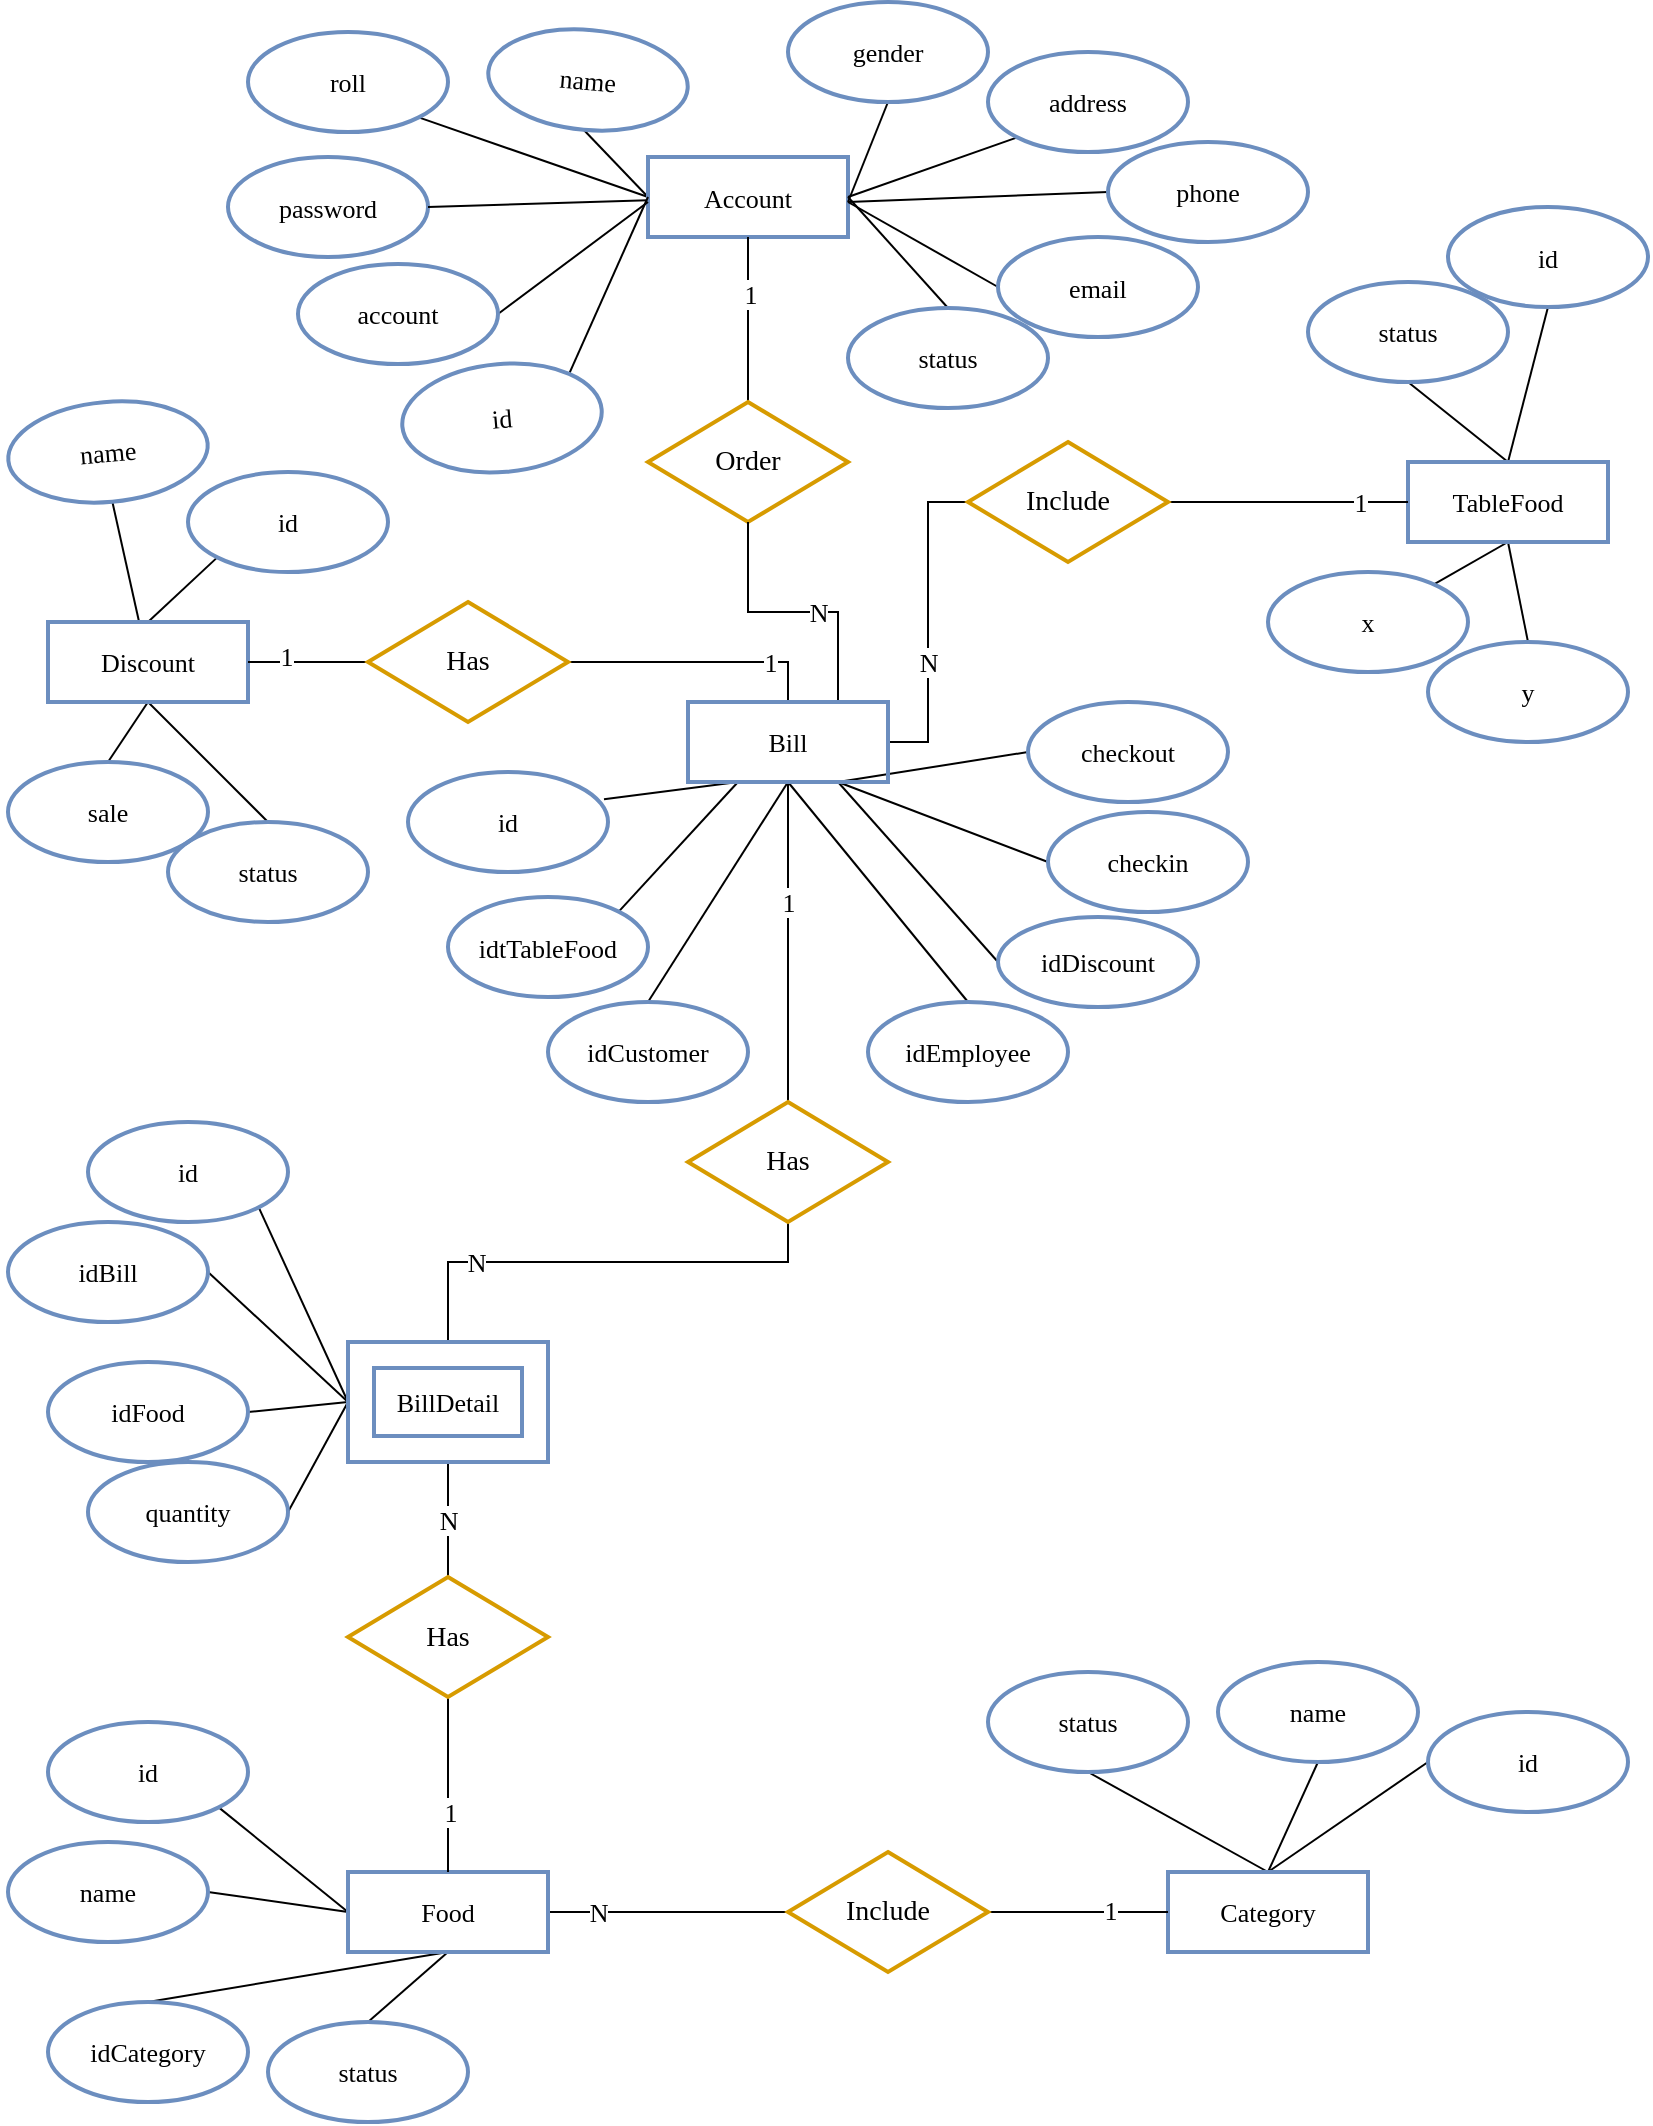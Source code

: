 <mxfile version="12.1.7" type="device" pages="1"><diagram id="SRZ3dqb9q7JAOupJi0MM" name="Page-1"><mxGraphModel dx="1443" dy="827" grid="1" gridSize="10" guides="1" tooltips="1" connect="1" arrows="1" fold="1" page="1" pageScale="1" pageWidth="850" pageHeight="1100" math="0" shadow="0"><root><mxCell id="0"/><mxCell id="1" parent="0"/><mxCell id="v0lJwdvQZhGntHeswYaw-1" value="password" style="ellipse;margin=10;strokeWidth=2;fontSize=13;whiteSpace=wrap;html=1;align=center;fillColor=none;strokeColor=#6c8ebf;fontFamily=Times New Roman;rotation=0;" vertex="1" parent="1"><mxGeometry x="130" y="87.5" width="100" height="50" as="geometry"/></mxCell><mxCell id="v0lJwdvQZhGntHeswYaw-62" style="rounded=0;orthogonalLoop=1;jettySize=auto;html=1;exitX=0;exitY=0.5;exitDx=0;exitDy=0;entryX=0.5;entryY=1;entryDx=0;entryDy=0;endArrow=none;endFill=0;fontFamily=Times New Roman;fontSize=13;" edge="1" parent="1" source="v0lJwdvQZhGntHeswYaw-2" target="v0lJwdvQZhGntHeswYaw-18"><mxGeometry relative="1" as="geometry"/></mxCell><mxCell id="v0lJwdvQZhGntHeswYaw-63" style="edgeStyle=none;rounded=0;orthogonalLoop=1;jettySize=auto;html=1;entryX=1;entryY=1;entryDx=0;entryDy=0;endArrow=none;endFill=0;fontFamily=Times New Roman;fontSize=13;exitX=0;exitY=0.5;exitDx=0;exitDy=0;" edge="1" parent="1" source="v0lJwdvQZhGntHeswYaw-2" target="v0lJwdvQZhGntHeswYaw-17"><mxGeometry relative="1" as="geometry"/></mxCell><mxCell id="v0lJwdvQZhGntHeswYaw-64" style="edgeStyle=none;rounded=0;orthogonalLoop=1;jettySize=auto;html=1;entryX=1;entryY=0.5;entryDx=0;entryDy=0;endArrow=none;endFill=0;fontFamily=Times New Roman;fontSize=13;" edge="1" parent="1" source="v0lJwdvQZhGntHeswYaw-2" target="v0lJwdvQZhGntHeswYaw-1"><mxGeometry relative="1" as="geometry"/></mxCell><mxCell id="v0lJwdvQZhGntHeswYaw-2" value="Account" style="strokeWidth=2;whiteSpace=wrap;html=1;align=center;fontSize=13;fillColor=none;strokeColor=#6c8ebf;fontFamily=Times New Roman;" vertex="1" parent="1"><mxGeometry x="340" y="87.5" width="100" height="40" as="geometry"/></mxCell><mxCell id="v0lJwdvQZhGntHeswYaw-29" style="edgeStyle=orthogonalEdgeStyle;rounded=0;orthogonalLoop=1;jettySize=auto;html=1;entryX=0.5;entryY=1;entryDx=0;entryDy=0;endArrow=none;endFill=0;fontFamily=Times New Roman;fontSize=13;" edge="1" parent="1" source="v0lJwdvQZhGntHeswYaw-3" target="v0lJwdvQZhGntHeswYaw-2"><mxGeometry relative="1" as="geometry"/></mxCell><mxCell id="v0lJwdvQZhGntHeswYaw-127" value="1" style="text;html=1;resizable=0;points=[];align=center;verticalAlign=middle;labelBackgroundColor=#ffffff;fontSize=13;fontFamily=Times New Roman;" vertex="1" connectable="0" parent="v0lJwdvQZhGntHeswYaw-29"><mxGeometry x="0.327" y="-1" relative="1" as="geometry"><mxPoint as="offset"/></mxGeometry></mxCell><mxCell id="v0lJwdvQZhGntHeswYaw-3" value="Order" style="shape=rhombus;strokeWidth=2;fontSize=13;perimeter=rhombusPerimeter;whiteSpace=wrap;html=1;align=center;fontSize=14;fillColor=none;strokeColor=#d79b00;fontFamily=Times New Roman;" vertex="1" parent="1"><mxGeometry x="340" y="210" width="100" height="60" as="geometry"/></mxCell><mxCell id="v0lJwdvQZhGntHeswYaw-96" style="edgeStyle=none;rounded=0;orthogonalLoop=1;jettySize=auto;html=1;exitX=0.5;exitY=0;exitDx=0;exitDy=0;entryX=0.5;entryY=1;entryDx=0;entryDy=0;endArrow=none;endFill=0;fontFamily=Times New Roman;fontSize=13;" edge="1" parent="1" source="v0lJwdvQZhGntHeswYaw-5" target="v0lJwdvQZhGntHeswYaw-44"><mxGeometry relative="1" as="geometry"/></mxCell><mxCell id="v0lJwdvQZhGntHeswYaw-97" style="edgeStyle=none;rounded=0;orthogonalLoop=1;jettySize=auto;html=1;exitX=0.5;exitY=0;exitDx=0;exitDy=0;entryX=0.5;entryY=1;entryDx=0;entryDy=0;endArrow=none;endFill=0;fontFamily=Times New Roman;fontSize=13;" edge="1" parent="1" source="v0lJwdvQZhGntHeswYaw-5" target="v0lJwdvQZhGntHeswYaw-45"><mxGeometry relative="1" as="geometry"/></mxCell><mxCell id="v0lJwdvQZhGntHeswYaw-98" style="edgeStyle=none;rounded=0;orthogonalLoop=1;jettySize=auto;html=1;exitX=0.5;exitY=1;exitDx=0;exitDy=0;endArrow=none;endFill=0;fontFamily=Times New Roman;fontSize=13;" edge="1" parent="1" source="v0lJwdvQZhGntHeswYaw-5" target="v0lJwdvQZhGntHeswYaw-43"><mxGeometry relative="1" as="geometry"/></mxCell><mxCell id="v0lJwdvQZhGntHeswYaw-99" style="edgeStyle=none;rounded=0;orthogonalLoop=1;jettySize=auto;html=1;exitX=0.5;exitY=1;exitDx=0;exitDy=0;entryX=0.5;entryY=0;entryDx=0;entryDy=0;endArrow=none;endFill=0;fontFamily=Times New Roman;fontSize=13;" edge="1" parent="1" source="v0lJwdvQZhGntHeswYaw-5" target="v0lJwdvQZhGntHeswYaw-42"><mxGeometry relative="1" as="geometry"/></mxCell><mxCell id="v0lJwdvQZhGntHeswYaw-5" value="TableFood" style="strokeWidth=2;whiteSpace=wrap;html=1;align=center;fontSize=13;fillColor=none;strokeColor=#6c8ebf;fontFamily=Times New Roman;" vertex="1" parent="1"><mxGeometry x="720" y="240" width="100" height="40" as="geometry"/></mxCell><mxCell id="v0lJwdvQZhGntHeswYaw-108" style="edgeStyle=none;rounded=0;orthogonalLoop=1;jettySize=auto;html=1;exitX=0.5;exitY=0;exitDx=0;exitDy=0;entryX=0.5;entryY=1;entryDx=0;entryDy=0;endArrow=none;endFill=0;fontFamily=Times New Roman;fontSize=13;" edge="1" parent="1" source="v0lJwdvQZhGntHeswYaw-6" target="v0lJwdvQZhGntHeswYaw-60"><mxGeometry relative="1" as="geometry"/></mxCell><mxCell id="v0lJwdvQZhGntHeswYaw-109" style="edgeStyle=none;rounded=0;orthogonalLoop=1;jettySize=auto;html=1;exitX=0.5;exitY=0;exitDx=0;exitDy=0;entryX=0.5;entryY=1;entryDx=0;entryDy=0;endArrow=none;endFill=0;fontFamily=Times New Roman;fontSize=13;" edge="1" parent="1" source="v0lJwdvQZhGntHeswYaw-6" target="v0lJwdvQZhGntHeswYaw-61"><mxGeometry relative="1" as="geometry"/></mxCell><mxCell id="v0lJwdvQZhGntHeswYaw-110" style="edgeStyle=none;rounded=0;orthogonalLoop=1;jettySize=auto;html=1;exitX=0.5;exitY=0;exitDx=0;exitDy=0;entryX=0;entryY=0.5;entryDx=0;entryDy=0;endArrow=none;endFill=0;fontFamily=Times New Roman;fontSize=13;" edge="1" parent="1" source="v0lJwdvQZhGntHeswYaw-6" target="v0lJwdvQZhGntHeswYaw-59"><mxGeometry relative="1" as="geometry"/></mxCell><mxCell id="v0lJwdvQZhGntHeswYaw-6" value="Category" style="strokeWidth=2;whiteSpace=wrap;html=1;align=center;fontSize=13;fillColor=none;strokeColor=#6c8ebf;fontFamily=Times New Roman;" vertex="1" parent="1"><mxGeometry x="600" y="945" width="100" height="40" as="geometry"/></mxCell><mxCell id="v0lJwdvQZhGntHeswYaw-85" style="rounded=0;orthogonalLoop=1;jettySize=auto;html=1;entryX=0.5;entryY=1;entryDx=0;entryDy=0;endArrow=none;endFill=0;fontFamily=Times New Roman;fontSize=13;" edge="1" parent="1" source="v0lJwdvQZhGntHeswYaw-7" target="v0lJwdvQZhGntHeswYaw-48"><mxGeometry relative="1" as="geometry"/></mxCell><mxCell id="v0lJwdvQZhGntHeswYaw-86" style="edgeStyle=none;rounded=0;orthogonalLoop=1;jettySize=auto;html=1;entryX=0;entryY=1;entryDx=0;entryDy=0;endArrow=none;endFill=0;fontFamily=Times New Roman;fontSize=13;exitX=0.5;exitY=0;exitDx=0;exitDy=0;" edge="1" parent="1" source="v0lJwdvQZhGntHeswYaw-7" target="v0lJwdvQZhGntHeswYaw-49"><mxGeometry relative="1" as="geometry"/></mxCell><mxCell id="v0lJwdvQZhGntHeswYaw-87" style="edgeStyle=none;rounded=0;orthogonalLoop=1;jettySize=auto;html=1;exitX=0.5;exitY=1;exitDx=0;exitDy=0;entryX=0.5;entryY=0;entryDx=0;entryDy=0;endArrow=none;endFill=0;fontFamily=Times New Roman;fontSize=13;" edge="1" parent="1" source="v0lJwdvQZhGntHeswYaw-7" target="v0lJwdvQZhGntHeswYaw-47"><mxGeometry relative="1" as="geometry"/></mxCell><mxCell id="v0lJwdvQZhGntHeswYaw-88" style="edgeStyle=none;rounded=0;orthogonalLoop=1;jettySize=auto;html=1;exitX=0.5;exitY=1;exitDx=0;exitDy=0;entryX=0.5;entryY=0;entryDx=0;entryDy=0;endArrow=none;endFill=0;fontFamily=Times New Roman;fontSize=13;" edge="1" parent="1" source="v0lJwdvQZhGntHeswYaw-7" target="v0lJwdvQZhGntHeswYaw-46"><mxGeometry relative="1" as="geometry"/></mxCell><mxCell id="v0lJwdvQZhGntHeswYaw-7" value="Discount" style="strokeWidth=2;whiteSpace=wrap;html=1;align=center;fontSize=13;fillColor=none;strokeColor=#6c8ebf;fontFamily=Times New Roman;" vertex="1" parent="1"><mxGeometry x="40" y="320" width="100" height="40" as="geometry"/></mxCell><mxCell id="v0lJwdvQZhGntHeswYaw-28" style="edgeStyle=orthogonalEdgeStyle;rounded=0;orthogonalLoop=1;jettySize=auto;html=1;fontFamily=Times New Roman;fontSize=13;endArrow=none;endFill=0;exitX=0.75;exitY=0;exitDx=0;exitDy=0;" edge="1" parent="1" source="v0lJwdvQZhGntHeswYaw-8" target="v0lJwdvQZhGntHeswYaw-3"><mxGeometry relative="1" as="geometry"/></mxCell><mxCell id="v0lJwdvQZhGntHeswYaw-114" value="N" style="text;html=1;resizable=0;points=[];align=center;verticalAlign=middle;labelBackgroundColor=#ffffff;fontSize=13;fontFamily=Times New Roman;" vertex="1" connectable="0" parent="v0lJwdvQZhGntHeswYaw-28"><mxGeometry x="-0.333" y="9" relative="1" as="geometry"><mxPoint x="-10.5" y="-9" as="offset"/></mxGeometry></mxCell><mxCell id="v0lJwdvQZhGntHeswYaw-30" style="edgeStyle=orthogonalEdgeStyle;rounded=0;orthogonalLoop=1;jettySize=auto;html=1;entryX=0;entryY=0.5;entryDx=0;entryDy=0;endArrow=none;endFill=0;fontFamily=Times New Roman;fontSize=13;exitX=1;exitY=0.5;exitDx=0;exitDy=0;" edge="1" parent="1" source="v0lJwdvQZhGntHeswYaw-8" target="v0lJwdvQZhGntHeswYaw-11"><mxGeometry relative="1" as="geometry"/></mxCell><mxCell id="v0lJwdvQZhGntHeswYaw-116" value="N" style="text;html=1;resizable=0;points=[];align=center;verticalAlign=middle;labelBackgroundColor=#ffffff;fontSize=13;fontFamily=Times New Roman;" vertex="1" connectable="0" parent="v0lJwdvQZhGntHeswYaw-30"><mxGeometry x="-0.482" y="-1" relative="1" as="geometry"><mxPoint x="-1" y="-19" as="offset"/></mxGeometry></mxCell><mxCell id="v0lJwdvQZhGntHeswYaw-32" style="edgeStyle=orthogonalEdgeStyle;rounded=0;orthogonalLoop=1;jettySize=auto;html=1;entryX=1;entryY=0.5;entryDx=0;entryDy=0;endArrow=none;endFill=0;fontFamily=Times New Roman;fontSize=13;exitX=0.5;exitY=0;exitDx=0;exitDy=0;" edge="1" parent="1" source="v0lJwdvQZhGntHeswYaw-8" target="v0lJwdvQZhGntHeswYaw-12"><mxGeometry relative="1" as="geometry"/></mxCell><mxCell id="v0lJwdvQZhGntHeswYaw-111" value="1" style="text;html=1;resizable=0;points=[];align=center;verticalAlign=middle;labelBackgroundColor=#ffffff;fontSize=13;fontFamily=Times New Roman;" vertex="1" connectable="0" parent="v0lJwdvQZhGntHeswYaw-32"><mxGeometry x="-0.021" relative="1" as="geometry"><mxPoint x="34" as="offset"/></mxGeometry></mxCell><mxCell id="v0lJwdvQZhGntHeswYaw-82" style="edgeStyle=orthogonalEdgeStyle;rounded=0;orthogonalLoop=1;jettySize=auto;html=1;entryX=0.5;entryY=0;entryDx=0;entryDy=0;endArrow=none;endFill=0;fontFamily=Times New Roman;fontSize=13;exitX=0.5;exitY=1;exitDx=0;exitDy=0;" edge="1" parent="1" source="v0lJwdvQZhGntHeswYaw-8" target="v0lJwdvQZhGntHeswYaw-14"><mxGeometry relative="1" as="geometry"/></mxCell><mxCell id="v0lJwdvQZhGntHeswYaw-112" value="&lt;span style=&quot;font-family: &amp;#34;helvetica&amp;#34; , &amp;#34;arial&amp;#34; , sans-serif ; font-size: 0px ; background-color: rgb(248 , 249 , 250)&quot;&gt;1&lt;/span&gt;" style="text;html=1;resizable=0;points=[];align=center;verticalAlign=middle;labelBackgroundColor=#ffffff;fontSize=13;fontFamily=Times New Roman;" vertex="1" connectable="0" parent="v0lJwdvQZhGntHeswYaw-82"><mxGeometry x="-0.693" y="1" relative="1" as="geometry"><mxPoint as="offset"/></mxGeometry></mxCell><mxCell id="v0lJwdvQZhGntHeswYaw-129" value="1" style="text;html=1;resizable=0;points=[];align=center;verticalAlign=middle;labelBackgroundColor=#ffffff;fontSize=13;fontFamily=Times New Roman;" vertex="1" connectable="0" parent="v0lJwdvQZhGntHeswYaw-82"><mxGeometry x="-0.25" relative="1" as="geometry"><mxPoint as="offset"/></mxGeometry></mxCell><mxCell id="v0lJwdvQZhGntHeswYaw-89" style="edgeStyle=none;rounded=0;orthogonalLoop=1;jettySize=auto;html=1;exitX=0.25;exitY=1;exitDx=0;exitDy=0;entryX=0.02;entryY=0.728;entryDx=0;entryDy=0;endArrow=none;endFill=0;fontFamily=Times New Roman;fontSize=13;entryPerimeter=0;" edge="1" parent="1" source="v0lJwdvQZhGntHeswYaw-8" target="v0lJwdvQZhGntHeswYaw-76"><mxGeometry relative="1" as="geometry"/></mxCell><mxCell id="v0lJwdvQZhGntHeswYaw-90" style="edgeStyle=none;rounded=0;orthogonalLoop=1;jettySize=auto;html=1;exitX=0.25;exitY=1;exitDx=0;exitDy=0;entryX=1;entryY=0;entryDx=0;entryDy=0;endArrow=none;endFill=0;fontFamily=Times New Roman;fontSize=13;" edge="1" parent="1" source="v0lJwdvQZhGntHeswYaw-8" target="v0lJwdvQZhGntHeswYaw-75"><mxGeometry relative="1" as="geometry"/></mxCell><mxCell id="v0lJwdvQZhGntHeswYaw-91" style="edgeStyle=none;rounded=0;orthogonalLoop=1;jettySize=auto;html=1;exitX=0.5;exitY=1;exitDx=0;exitDy=0;entryX=0.5;entryY=0;entryDx=0;entryDy=0;endArrow=none;endFill=0;fontFamily=Times New Roman;fontSize=13;" edge="1" parent="1" source="v0lJwdvQZhGntHeswYaw-8" target="v0lJwdvQZhGntHeswYaw-73"><mxGeometry relative="1" as="geometry"/></mxCell><mxCell id="v0lJwdvQZhGntHeswYaw-92" style="edgeStyle=none;rounded=0;orthogonalLoop=1;jettySize=auto;html=1;exitX=0.75;exitY=1;exitDx=0;exitDy=0;entryX=0;entryY=0.5;entryDx=0;entryDy=0;endArrow=none;endFill=0;fontFamily=Times New Roman;fontSize=13;" edge="1" parent="1" source="v0lJwdvQZhGntHeswYaw-8" target="v0lJwdvQZhGntHeswYaw-79"><mxGeometry relative="1" as="geometry"/></mxCell><mxCell id="v0lJwdvQZhGntHeswYaw-93" style="edgeStyle=none;rounded=0;orthogonalLoop=1;jettySize=auto;html=1;exitX=0.75;exitY=1;exitDx=0;exitDy=0;entryX=0;entryY=0.5;entryDx=0;entryDy=0;endArrow=none;endFill=0;fontFamily=Times New Roman;fontSize=13;" edge="1" parent="1" source="v0lJwdvQZhGntHeswYaw-8" target="v0lJwdvQZhGntHeswYaw-78"><mxGeometry relative="1" as="geometry"/></mxCell><mxCell id="v0lJwdvQZhGntHeswYaw-94" style="edgeStyle=none;rounded=0;orthogonalLoop=1;jettySize=auto;html=1;exitX=0.75;exitY=1;exitDx=0;exitDy=0;entryX=0;entryY=0.5;entryDx=0;entryDy=0;endArrow=none;endFill=0;fontFamily=Times New Roman;fontSize=13;" edge="1" parent="1" source="v0lJwdvQZhGntHeswYaw-8" target="v0lJwdvQZhGntHeswYaw-77"><mxGeometry relative="1" as="geometry"/></mxCell><mxCell id="v0lJwdvQZhGntHeswYaw-95" style="edgeStyle=none;rounded=0;orthogonalLoop=1;jettySize=auto;html=1;exitX=0.5;exitY=1;exitDx=0;exitDy=0;endArrow=none;endFill=0;fontFamily=Times New Roman;fontSize=13;entryX=0.5;entryY=0;entryDx=0;entryDy=0;" edge="1" parent="1" source="v0lJwdvQZhGntHeswYaw-8" target="v0lJwdvQZhGntHeswYaw-74"><mxGeometry relative="1" as="geometry"><mxPoint x="465" y="500" as="targetPoint"/></mxGeometry></mxCell><mxCell id="v0lJwdvQZhGntHeswYaw-8" value="Bill" style="strokeWidth=2;whiteSpace=wrap;html=1;align=center;fontSize=13;fillColor=none;strokeColor=#6c8ebf;fontFamily=Times New Roman;" vertex="1" parent="1"><mxGeometry x="360" y="360" width="100" height="40" as="geometry"/></mxCell><mxCell id="v0lJwdvQZhGntHeswYaw-40" style="edgeStyle=orthogonalEdgeStyle;rounded=0;orthogonalLoop=1;jettySize=auto;html=1;entryX=0;entryY=0.5;entryDx=0;entryDy=0;endArrow=none;endFill=0;fontFamily=Times New Roman;fontSize=13;" edge="1" parent="1" source="v0lJwdvQZhGntHeswYaw-9" target="v0lJwdvQZhGntHeswYaw-16"><mxGeometry relative="1" as="geometry"/></mxCell><mxCell id="v0lJwdvQZhGntHeswYaw-125" value="N" style="text;html=1;resizable=0;points=[];align=center;verticalAlign=middle;labelBackgroundColor=#ffffff;fontSize=13;fontFamily=Times New Roman;" vertex="1" connectable="0" parent="v0lJwdvQZhGntHeswYaw-40"><mxGeometry x="0.004" y="-33" relative="1" as="geometry"><mxPoint x="-35" y="-33" as="offset"/></mxGeometry></mxCell><mxCell id="v0lJwdvQZhGntHeswYaw-104" style="edgeStyle=none;rounded=0;orthogonalLoop=1;jettySize=auto;html=1;exitX=0;exitY=0.5;exitDx=0;exitDy=0;entryX=1;entryY=1;entryDx=0;entryDy=0;endArrow=none;endFill=0;fontFamily=Times New Roman;fontSize=13;" edge="1" parent="1" source="v0lJwdvQZhGntHeswYaw-9" target="v0lJwdvQZhGntHeswYaw-55"><mxGeometry relative="1" as="geometry"/></mxCell><mxCell id="v0lJwdvQZhGntHeswYaw-105" style="edgeStyle=none;rounded=0;orthogonalLoop=1;jettySize=auto;html=1;exitX=0;exitY=0.5;exitDx=0;exitDy=0;entryX=1;entryY=0.5;entryDx=0;entryDy=0;endArrow=none;endFill=0;fontFamily=Times New Roman;fontSize=13;" edge="1" parent="1" source="v0lJwdvQZhGntHeswYaw-9" target="v0lJwdvQZhGntHeswYaw-58"><mxGeometry relative="1" as="geometry"/></mxCell><mxCell id="v0lJwdvQZhGntHeswYaw-106" style="edgeStyle=none;rounded=0;orthogonalLoop=1;jettySize=auto;html=1;exitX=0.5;exitY=1;exitDx=0;exitDy=0;entryX=0.5;entryY=0;entryDx=0;entryDy=0;endArrow=none;endFill=0;fontFamily=Times New Roman;fontSize=13;" edge="1" parent="1" source="v0lJwdvQZhGntHeswYaw-9" target="v0lJwdvQZhGntHeswYaw-57"><mxGeometry relative="1" as="geometry"/></mxCell><mxCell id="v0lJwdvQZhGntHeswYaw-107" style="edgeStyle=none;rounded=0;orthogonalLoop=1;jettySize=auto;html=1;exitX=0.5;exitY=1;exitDx=0;exitDy=0;entryX=0.5;entryY=0;entryDx=0;entryDy=0;endArrow=none;endFill=0;fontFamily=Times New Roman;fontSize=13;" edge="1" parent="1" source="v0lJwdvQZhGntHeswYaw-9" target="v0lJwdvQZhGntHeswYaw-56"><mxGeometry relative="1" as="geometry"/></mxCell><mxCell id="v0lJwdvQZhGntHeswYaw-9" value="Food" style="strokeWidth=2;whiteSpace=wrap;html=1;align=center;fontSize=13;fillColor=none;strokeColor=#6c8ebf;fontFamily=Times New Roman;" vertex="1" parent="1"><mxGeometry x="190" y="945" width="100" height="40" as="geometry"/></mxCell><mxCell id="v0lJwdvQZhGntHeswYaw-38" style="edgeStyle=orthogonalEdgeStyle;rounded=0;orthogonalLoop=1;jettySize=auto;html=1;endArrow=none;endFill=0;fontFamily=Times New Roman;fontSize=13;entryX=0.5;entryY=0;entryDx=0;entryDy=0;" edge="1" parent="1" source="v0lJwdvQZhGntHeswYaw-10" target="v0lJwdvQZhGntHeswYaw-15"><mxGeometry relative="1" as="geometry"><mxPoint x="240" y="740" as="targetPoint"/><Array as="points"><mxPoint x="240" y="730"/><mxPoint x="240" y="730"/></Array></mxGeometry></mxCell><mxCell id="v0lJwdvQZhGntHeswYaw-123" value="N" style="text;html=1;resizable=0;points=[];align=center;verticalAlign=middle;labelBackgroundColor=#ffffff;fontSize=13;fontFamily=Times New Roman;" vertex="1" connectable="0" parent="v0lJwdvQZhGntHeswYaw-38"><mxGeometry x="0.188" y="1" relative="1" as="geometry"><mxPoint x="-1" y="-5.5" as="offset"/></mxGeometry></mxCell><mxCell id="v0lJwdvQZhGntHeswYaw-100" style="edgeStyle=none;rounded=0;orthogonalLoop=1;jettySize=auto;html=1;exitX=0;exitY=0.5;exitDx=0;exitDy=0;entryX=1;entryY=1;entryDx=0;entryDy=0;endArrow=none;endFill=0;fontFamily=Times New Roman;fontSize=13;" edge="1" parent="1" source="v0lJwdvQZhGntHeswYaw-10" target="v0lJwdvQZhGntHeswYaw-51"><mxGeometry relative="1" as="geometry"/></mxCell><mxCell id="v0lJwdvQZhGntHeswYaw-101" style="edgeStyle=none;rounded=0;orthogonalLoop=1;jettySize=auto;html=1;exitX=0;exitY=0.5;exitDx=0;exitDy=0;entryX=1;entryY=0.5;entryDx=0;entryDy=0;endArrow=none;endFill=0;fontFamily=Times New Roman;fontSize=13;" edge="1" parent="1" source="v0lJwdvQZhGntHeswYaw-10" target="v0lJwdvQZhGntHeswYaw-53"><mxGeometry relative="1" as="geometry"/></mxCell><mxCell id="v0lJwdvQZhGntHeswYaw-102" style="edgeStyle=none;rounded=0;orthogonalLoop=1;jettySize=auto;html=1;exitX=0;exitY=0.5;exitDx=0;exitDy=0;entryX=1;entryY=0.5;entryDx=0;entryDy=0;endArrow=none;endFill=0;fontFamily=Times New Roman;fontSize=13;" edge="1" parent="1" source="v0lJwdvQZhGntHeswYaw-10" target="v0lJwdvQZhGntHeswYaw-54"><mxGeometry relative="1" as="geometry"/></mxCell><mxCell id="v0lJwdvQZhGntHeswYaw-103" style="edgeStyle=none;rounded=0;orthogonalLoop=1;jettySize=auto;html=1;exitX=0;exitY=0.5;exitDx=0;exitDy=0;entryX=1;entryY=0.5;entryDx=0;entryDy=0;endArrow=none;endFill=0;fontFamily=Times New Roman;fontSize=13;" edge="1" parent="1" source="v0lJwdvQZhGntHeswYaw-10" target="v0lJwdvQZhGntHeswYaw-52"><mxGeometry relative="1" as="geometry"/></mxCell><mxCell id="v0lJwdvQZhGntHeswYaw-120" style="edgeStyle=none;rounded=0;orthogonalLoop=1;jettySize=auto;html=1;entryX=0.5;entryY=1;entryDx=0;entryDy=0;endArrow=none;endFill=0;fontFamily=Times New Roman;fontSize=13;" edge="1" parent="1" source="v0lJwdvQZhGntHeswYaw-10" target="v0lJwdvQZhGntHeswYaw-14"><mxGeometry relative="1" as="geometry"><Array as="points"><mxPoint x="240" y="640"/><mxPoint x="410" y="640"/></Array></mxGeometry></mxCell><mxCell id="v0lJwdvQZhGntHeswYaw-122" value="N" style="text;html=1;resizable=0;points=[];align=center;verticalAlign=middle;labelBackgroundColor=#ffffff;fontSize=13;fontFamily=Times New Roman;" vertex="1" connectable="0" parent="v0lJwdvQZhGntHeswYaw-120"><mxGeometry x="0.21" y="-2" relative="1" as="geometry"><mxPoint x="-85" y="-2" as="offset"/></mxGeometry></mxCell><mxCell id="v0lJwdvQZhGntHeswYaw-10" value="&lt;font face=&quot;Times New Roman&quot; style=&quot;font-size: 13px&quot;&gt;BillDetail&lt;/font&gt;" style="shape=ext;strokeWidth=2;margin=10;double=1;whiteSpace=wrap;html=1;align=center;fontSize=14;fillColor=none;strokeColor=#6C8EBF;" vertex="1" parent="1"><mxGeometry x="190" y="680" width="100" height="60" as="geometry"/></mxCell><mxCell id="v0lJwdvQZhGntHeswYaw-31" style="edgeStyle=orthogonalEdgeStyle;rounded=0;orthogonalLoop=1;jettySize=auto;html=1;entryX=0;entryY=0.5;entryDx=0;entryDy=0;endArrow=none;endFill=0;fontFamily=Times New Roman;fontSize=13;" edge="1" parent="1" source="v0lJwdvQZhGntHeswYaw-11" target="v0lJwdvQZhGntHeswYaw-5"><mxGeometry relative="1" as="geometry"/></mxCell><mxCell id="v0lJwdvQZhGntHeswYaw-128" value="1" style="text;html=1;resizable=0;points=[];align=center;verticalAlign=middle;labelBackgroundColor=#ffffff;fontSize=13;fontFamily=Times New Roman;" vertex="1" connectable="0" parent="v0lJwdvQZhGntHeswYaw-31"><mxGeometry x="0.588" relative="1" as="geometry"><mxPoint as="offset"/></mxGeometry></mxCell><mxCell id="v0lJwdvQZhGntHeswYaw-11" value="Include" style="shape=rhombus;strokeWidth=2;fontSize=13;perimeter=rhombusPerimeter;whiteSpace=wrap;html=1;align=center;fontSize=14;fillColor=none;strokeColor=#d79b00;fontFamily=Times New Roman;" vertex="1" parent="1"><mxGeometry x="500" y="230" width="100" height="60" as="geometry"/></mxCell><mxCell id="v0lJwdvQZhGntHeswYaw-33" style="edgeStyle=orthogonalEdgeStyle;rounded=0;orthogonalLoop=1;jettySize=auto;html=1;entryX=1;entryY=0.5;entryDx=0;entryDy=0;endArrow=none;endFill=0;fontFamily=Times New Roman;fontSize=13;" edge="1" parent="1" source="v0lJwdvQZhGntHeswYaw-12" target="v0lJwdvQZhGntHeswYaw-7"><mxGeometry relative="1" as="geometry"/></mxCell><mxCell id="v0lJwdvQZhGntHeswYaw-14" value="Has" style="shape=rhombus;strokeWidth=2;fontSize=13;perimeter=rhombusPerimeter;whiteSpace=wrap;html=1;align=center;fontSize=14;fillColor=none;strokeColor=#d79b00;fontFamily=Times New Roman;" vertex="1" parent="1"><mxGeometry x="360" y="560" width="100" height="60" as="geometry"/></mxCell><mxCell id="v0lJwdvQZhGntHeswYaw-39" style="edgeStyle=orthogonalEdgeStyle;rounded=0;orthogonalLoop=1;jettySize=auto;html=1;entryX=0.5;entryY=0;entryDx=0;entryDy=0;endArrow=none;endFill=0;fontFamily=Times New Roman;fontSize=13;" edge="1" parent="1" source="v0lJwdvQZhGntHeswYaw-15" target="v0lJwdvQZhGntHeswYaw-9"><mxGeometry relative="1" as="geometry"/></mxCell><mxCell id="v0lJwdvQZhGntHeswYaw-124" value="1" style="text;html=1;resizable=0;points=[];align=center;verticalAlign=middle;labelBackgroundColor=#ffffff;fontSize=13;fontFamily=Times New Roman;" vertex="1" connectable="0" parent="v0lJwdvQZhGntHeswYaw-39"><mxGeometry x="0.298" y="1" relative="1" as="geometry"><mxPoint as="offset"/></mxGeometry></mxCell><mxCell id="v0lJwdvQZhGntHeswYaw-15" value="Has" style="shape=rhombus;strokeWidth=2;fontSize=13;perimeter=rhombusPerimeter;whiteSpace=wrap;html=1;align=center;fontSize=14;fillColor=none;strokeColor=#d79b00;fontFamily=Times New Roman;" vertex="1" parent="1"><mxGeometry x="190" y="797.5" width="100" height="60" as="geometry"/></mxCell><mxCell id="v0lJwdvQZhGntHeswYaw-41" style="edgeStyle=orthogonalEdgeStyle;rounded=0;orthogonalLoop=1;jettySize=auto;html=1;endArrow=none;endFill=0;fontFamily=Times New Roman;fontSize=13;" edge="1" parent="1" source="v0lJwdvQZhGntHeswYaw-16" target="v0lJwdvQZhGntHeswYaw-6"><mxGeometry relative="1" as="geometry"/></mxCell><mxCell id="v0lJwdvQZhGntHeswYaw-126" value="1" style="text;html=1;resizable=0;points=[];align=center;verticalAlign=middle;labelBackgroundColor=#ffffff;fontSize=13;fontFamily=Times New Roman;" vertex="1" connectable="0" parent="v0lJwdvQZhGntHeswYaw-41"><mxGeometry x="0.349" y="1" relative="1" as="geometry"><mxPoint as="offset"/></mxGeometry></mxCell><mxCell id="v0lJwdvQZhGntHeswYaw-16" value="Include" style="shape=rhombus;strokeWidth=2;fontSize=13;perimeter=rhombusPerimeter;whiteSpace=wrap;html=1;align=center;fontSize=14;fillColor=none;strokeColor=#d79b00;fontFamily=Times New Roman;" vertex="1" parent="1"><mxGeometry x="410" y="935" width="100" height="60" as="geometry"/></mxCell><mxCell id="v0lJwdvQZhGntHeswYaw-17" value="roll" style="ellipse;margin=10;strokeWidth=2;fontSize=13;whiteSpace=wrap;html=1;align=center;fillColor=none;strokeColor=#6c8ebf;fontFamily=Times New Roman;rotation=0;" vertex="1" parent="1"><mxGeometry x="140" y="25" width="100" height="50" as="geometry"/></mxCell><mxCell id="v0lJwdvQZhGntHeswYaw-18" value="name" style="ellipse;margin=10;strokeWidth=2;fontSize=13;whiteSpace=wrap;html=1;align=center;fillColor=none;strokeColor=#6c8ebf;fontFamily=Times New Roman;rotation=5;" vertex="1" parent="1"><mxGeometry x="260" y="24" width="100" height="50" as="geometry"/></mxCell><mxCell id="v0lJwdvQZhGntHeswYaw-71" style="edgeStyle=none;rounded=0;orthogonalLoop=1;jettySize=auto;html=1;exitX=0.5;exitY=1;exitDx=0;exitDy=0;endArrow=none;endFill=0;fontFamily=Times New Roman;fontSize=13;" edge="1" parent="1" source="v0lJwdvQZhGntHeswYaw-19"><mxGeometry relative="1" as="geometry"><mxPoint x="440" y="110" as="targetPoint"/></mxGeometry></mxCell><mxCell id="v0lJwdvQZhGntHeswYaw-19" value="gender" style="ellipse;margin=10;strokeWidth=2;fontSize=13;whiteSpace=wrap;html=1;align=center;fillColor=none;strokeColor=#6c8ebf;fontFamily=Times New Roman;rotation=0;" vertex="1" parent="1"><mxGeometry x="410" y="10" width="100" height="50" as="geometry"/></mxCell><mxCell id="v0lJwdvQZhGntHeswYaw-68" style="edgeStyle=none;rounded=0;orthogonalLoop=1;jettySize=auto;html=1;exitX=0;exitY=0.5;exitDx=0;exitDy=0;endArrow=none;endFill=0;fontFamily=Times New Roman;fontSize=13;" edge="1" parent="1" source="v0lJwdvQZhGntHeswYaw-20"><mxGeometry relative="1" as="geometry"><mxPoint x="440" y="110" as="targetPoint"/></mxGeometry></mxCell><mxCell id="v0lJwdvQZhGntHeswYaw-20" value="email" style="ellipse;margin=10;strokeWidth=2;fontSize=13;whiteSpace=wrap;html=1;align=center;fillColor=none;strokeColor=#6c8ebf;fontFamily=Times New Roman;rotation=0;" vertex="1" parent="1"><mxGeometry x="515" y="127.5" width="100" height="50" as="geometry"/></mxCell><mxCell id="v0lJwdvQZhGntHeswYaw-70" style="edgeStyle=none;rounded=0;orthogonalLoop=1;jettySize=auto;html=1;exitX=0;exitY=1;exitDx=0;exitDy=0;entryX=1;entryY=0.5;entryDx=0;entryDy=0;endArrow=none;endFill=0;fontFamily=Times New Roman;fontSize=13;" edge="1" parent="1" source="v0lJwdvQZhGntHeswYaw-21" target="v0lJwdvQZhGntHeswYaw-2"><mxGeometry relative="1" as="geometry"/></mxCell><mxCell id="v0lJwdvQZhGntHeswYaw-21" value="address" style="ellipse;margin=10;strokeWidth=2;fontSize=13;whiteSpace=wrap;html=1;align=center;fillColor=none;strokeColor=#6c8ebf;fontFamily=Times New Roman;rotation=0;" vertex="1" parent="1"><mxGeometry x="510" y="35" width="100" height="50" as="geometry"/></mxCell><mxCell id="v0lJwdvQZhGntHeswYaw-69" style="edgeStyle=none;rounded=0;orthogonalLoop=1;jettySize=auto;html=1;exitX=0;exitY=0.5;exitDx=0;exitDy=0;endArrow=none;endFill=0;fontFamily=Times New Roman;fontSize=13;" edge="1" parent="1" source="v0lJwdvQZhGntHeswYaw-22"><mxGeometry relative="1" as="geometry"><mxPoint x="440" y="110" as="targetPoint"/></mxGeometry></mxCell><mxCell id="v0lJwdvQZhGntHeswYaw-22" value="phone" style="ellipse;margin=10;strokeWidth=2;fontSize=13;whiteSpace=wrap;html=1;align=center;fillColor=none;strokeColor=#6c8ebf;fontFamily=Times New Roman;rotation=0;" vertex="1" parent="1"><mxGeometry x="570" y="80" width="100" height="50" as="geometry"/></mxCell><mxCell id="v0lJwdvQZhGntHeswYaw-65" style="edgeStyle=none;rounded=0;orthogonalLoop=1;jettySize=auto;html=1;exitX=1;exitY=0.5;exitDx=0;exitDy=0;endArrow=none;endFill=0;fontFamily=Times New Roman;fontSize=13;" edge="1" parent="1" source="v0lJwdvQZhGntHeswYaw-23"><mxGeometry relative="1" as="geometry"><mxPoint x="340" y="110" as="targetPoint"/></mxGeometry></mxCell><mxCell id="v0lJwdvQZhGntHeswYaw-23" value="account" style="ellipse;margin=10;strokeWidth=2;fontSize=13;whiteSpace=wrap;html=1;align=center;fillColor=none;strokeColor=#6c8ebf;fontFamily=Times New Roman;rotation=0;" vertex="1" parent="1"><mxGeometry x="165" y="141" width="100" height="50" as="geometry"/></mxCell><mxCell id="v0lJwdvQZhGntHeswYaw-66" style="edgeStyle=none;rounded=0;orthogonalLoop=1;jettySize=auto;html=1;exitX=1;exitY=0;exitDx=0;exitDy=0;entryX=0;entryY=0.5;entryDx=0;entryDy=0;endArrow=none;endFill=0;fontFamily=Times New Roman;fontSize=13;" edge="1" parent="1" source="v0lJwdvQZhGntHeswYaw-24" target="v0lJwdvQZhGntHeswYaw-2"><mxGeometry relative="1" as="geometry"/></mxCell><mxCell id="v0lJwdvQZhGntHeswYaw-24" value="id" style="ellipse;margin=10;strokeWidth=2;fontSize=13;whiteSpace=wrap;html=1;align=center;fillColor=none;strokeColor=#6c8ebf;fontFamily=Times New Roman;rotation=-5;" vertex="1" parent="1"><mxGeometry x="217" y="191" width="100" height="54" as="geometry"/></mxCell><mxCell id="v0lJwdvQZhGntHeswYaw-67" style="edgeStyle=none;rounded=0;orthogonalLoop=1;jettySize=auto;html=1;exitX=0.5;exitY=0;exitDx=0;exitDy=0;entryX=1;entryY=0.5;entryDx=0;entryDy=0;endArrow=none;endFill=0;fontFamily=Times New Roman;fontSize=13;" edge="1" parent="1" source="v0lJwdvQZhGntHeswYaw-25" target="v0lJwdvQZhGntHeswYaw-2"><mxGeometry relative="1" as="geometry"/></mxCell><mxCell id="v0lJwdvQZhGntHeswYaw-25" value="status" style="ellipse;margin=10;strokeWidth=2;fontSize=13;whiteSpace=wrap;html=1;align=center;fillColor=none;strokeColor=#6c8ebf;fontFamily=Times New Roman;rotation=0;" vertex="1" parent="1"><mxGeometry x="440" y="163" width="100" height="50" as="geometry"/></mxCell><mxCell id="v0lJwdvQZhGntHeswYaw-12" value="Has" style="shape=rhombus;strokeWidth=2;fontSize=13;perimeter=rhombusPerimeter;whiteSpace=wrap;html=1;align=center;fontSize=14;fillColor=none;strokeColor=#d79b00;fontFamily=Times New Roman;" vertex="1" parent="1"><mxGeometry x="200" y="310" width="100" height="60" as="geometry"/></mxCell><mxCell id="v0lJwdvQZhGntHeswYaw-42" value="y" style="ellipse;margin=10;strokeWidth=2;fontSize=13;whiteSpace=wrap;html=1;align=center;fillColor=none;strokeColor=#6c8ebf;fontFamily=Times New Roman;" vertex="1" parent="1"><mxGeometry x="730" y="330" width="100" height="50" as="geometry"/></mxCell><mxCell id="v0lJwdvQZhGntHeswYaw-43" value="x" style="ellipse;margin=10;strokeWidth=2;fontSize=13;whiteSpace=wrap;html=1;align=center;fillColor=none;strokeColor=#6c8ebf;fontFamily=Times New Roman;" vertex="1" parent="1"><mxGeometry x="650" y="295" width="100" height="50" as="geometry"/></mxCell><mxCell id="v0lJwdvQZhGntHeswYaw-44" value="status" style="ellipse;margin=10;strokeWidth=2;fontSize=13;whiteSpace=wrap;html=1;align=center;fillColor=none;strokeColor=#6c8ebf;fontFamily=Times New Roman;" vertex="1" parent="1"><mxGeometry x="670" y="150" width="100" height="50" as="geometry"/></mxCell><mxCell id="v0lJwdvQZhGntHeswYaw-45" value="id" style="ellipse;margin=10;strokeWidth=2;fontSize=13;whiteSpace=wrap;html=1;align=center;fillColor=none;strokeColor=#6c8ebf;fontFamily=Times New Roman;" vertex="1" parent="1"><mxGeometry x="740" y="112.5" width="100" height="50" as="geometry"/></mxCell><mxCell id="v0lJwdvQZhGntHeswYaw-46" value="status" style="ellipse;margin=10;strokeWidth=2;fontSize=13;whiteSpace=wrap;html=1;align=center;fillColor=none;strokeColor=#6c8ebf;fontFamily=Times New Roman;" vertex="1" parent="1"><mxGeometry x="100" y="420" width="100" height="50" as="geometry"/></mxCell><mxCell id="v0lJwdvQZhGntHeswYaw-47" value="sale" style="ellipse;margin=10;strokeWidth=2;fontSize=13;whiteSpace=wrap;html=1;align=center;fillColor=none;strokeColor=#6c8ebf;fontFamily=Times New Roman;" vertex="1" parent="1"><mxGeometry x="20" y="390" width="100" height="50" as="geometry"/></mxCell><mxCell id="v0lJwdvQZhGntHeswYaw-48" value="name" style="ellipse;margin=10;strokeWidth=2;fontSize=13;whiteSpace=wrap;html=1;align=center;fillColor=none;strokeColor=#6c8ebf;fontFamily=Times New Roman;rotation=-5;" vertex="1" parent="1"><mxGeometry x="20" y="210" width="100" height="50" as="geometry"/></mxCell><mxCell id="v0lJwdvQZhGntHeswYaw-49" value="id" style="ellipse;margin=10;strokeWidth=2;fontSize=13;whiteSpace=wrap;html=1;align=center;fillColor=none;strokeColor=#6c8ebf;fontFamily=Times New Roman;rotation=0;" vertex="1" parent="1"><mxGeometry x="110" y="245" width="100" height="50" as="geometry"/></mxCell><mxCell id="v0lJwdvQZhGntHeswYaw-51" value="id" style="ellipse;margin=10;strokeWidth=2;fontSize=13;whiteSpace=wrap;html=1;align=center;fillColor=none;strokeColor=#6c8ebf;fontFamily=Times New Roman;rotation=0;" vertex="1" parent="1"><mxGeometry x="60" y="570" width="100" height="50" as="geometry"/></mxCell><mxCell id="v0lJwdvQZhGntHeswYaw-52" value="quantity" style="ellipse;margin=10;strokeWidth=2;fontSize=13;whiteSpace=wrap;html=1;align=center;fillColor=none;strokeColor=#6c8ebf;fontFamily=Times New Roman;rotation=0;" vertex="1" parent="1"><mxGeometry x="60" y="740" width="100" height="50" as="geometry"/></mxCell><mxCell id="v0lJwdvQZhGntHeswYaw-53" value="idBill" style="ellipse;margin=10;strokeWidth=2;fontSize=13;whiteSpace=wrap;html=1;align=center;fillColor=none;strokeColor=#6c8ebf;fontFamily=Times New Roman;rotation=0;" vertex="1" parent="1"><mxGeometry x="20" y="620" width="100" height="50" as="geometry"/></mxCell><mxCell id="v0lJwdvQZhGntHeswYaw-54" value="idFood" style="ellipse;margin=10;strokeWidth=2;fontSize=13;whiteSpace=wrap;html=1;align=center;fillColor=none;strokeColor=#6c8ebf;fontFamily=Times New Roman;rotation=0;" vertex="1" parent="1"><mxGeometry x="40" y="690" width="100" height="50" as="geometry"/></mxCell><mxCell id="v0lJwdvQZhGntHeswYaw-55" value="id" style="ellipse;margin=10;strokeWidth=2;fontSize=13;whiteSpace=wrap;html=1;align=center;fillColor=none;strokeColor=#6c8ebf;fontFamily=Times New Roman;" vertex="1" parent="1"><mxGeometry x="40" y="870" width="100" height="50" as="geometry"/></mxCell><mxCell id="v0lJwdvQZhGntHeswYaw-56" value="status" style="ellipse;margin=10;strokeWidth=2;fontSize=13;whiteSpace=wrap;html=1;align=center;fillColor=none;strokeColor=#6c8ebf;fontFamily=Times New Roman;" vertex="1" parent="1"><mxGeometry x="150" y="1020" width="100" height="50" as="geometry"/></mxCell><mxCell id="v0lJwdvQZhGntHeswYaw-57" value="idCategory" style="ellipse;margin=10;strokeWidth=2;fontSize=13;whiteSpace=wrap;html=1;align=center;fillColor=none;strokeColor=#6c8ebf;fontFamily=Times New Roman;" vertex="1" parent="1"><mxGeometry x="40" y="1010" width="100" height="50" as="geometry"/></mxCell><mxCell id="v0lJwdvQZhGntHeswYaw-58" value="name" style="ellipse;margin=10;strokeWidth=2;fontSize=13;whiteSpace=wrap;html=1;align=center;fillColor=none;strokeColor=#6c8ebf;fontFamily=Times New Roman;" vertex="1" parent="1"><mxGeometry x="20" y="930" width="100" height="50" as="geometry"/></mxCell><mxCell id="v0lJwdvQZhGntHeswYaw-59" value="id" style="ellipse;margin=10;strokeWidth=2;fontSize=13;whiteSpace=wrap;html=1;align=center;fillColor=none;strokeColor=#6c8ebf;fontFamily=Times New Roman;" vertex="1" parent="1"><mxGeometry x="730" y="865" width="100" height="50" as="geometry"/></mxCell><mxCell id="v0lJwdvQZhGntHeswYaw-60" value="status" style="ellipse;margin=10;strokeWidth=2;fontSize=13;whiteSpace=wrap;html=1;align=center;fillColor=none;strokeColor=#6c8ebf;fontFamily=Times New Roman;" vertex="1" parent="1"><mxGeometry x="510" y="845" width="100" height="50" as="geometry"/></mxCell><mxCell id="v0lJwdvQZhGntHeswYaw-61" value="name" style="ellipse;margin=10;strokeWidth=2;fontSize=13;whiteSpace=wrap;html=1;align=center;fillColor=none;strokeColor=#6c8ebf;fontFamily=Times New Roman;" vertex="1" parent="1"><mxGeometry x="625" y="840" width="100" height="50" as="geometry"/></mxCell><mxCell id="v0lJwdvQZhGntHeswYaw-72" style="edgeStyle=none;rounded=0;orthogonalLoop=1;jettySize=auto;html=1;exitX=1;exitY=0;exitDx=0;exitDy=0;endArrow=none;endFill=0;fontFamily=Times New Roman;fontSize=13;" edge="1" parent="1" source="v0lJwdvQZhGntHeswYaw-53" target="v0lJwdvQZhGntHeswYaw-53"><mxGeometry relative="1" as="geometry"/></mxCell><mxCell id="v0lJwdvQZhGntHeswYaw-73" value="idCustomer" style="ellipse;margin=10;strokeWidth=2;fontSize=13;whiteSpace=wrap;html=1;align=center;fillColor=none;strokeColor=#6c8ebf;fontFamily=Times New Roman;rotation=0;" vertex="1" parent="1"><mxGeometry x="290" y="510" width="100" height="50" as="geometry"/></mxCell><mxCell id="v0lJwdvQZhGntHeswYaw-74" value="idEmployee" style="ellipse;margin=10;strokeWidth=2;fontSize=13;whiteSpace=wrap;html=1;align=center;fillColor=none;strokeColor=#6c8ebf;fontFamily=Times New Roman;rotation=0;" vertex="1" parent="1"><mxGeometry x="450" y="510" width="100" height="50" as="geometry"/></mxCell><mxCell id="v0lJwdvQZhGntHeswYaw-75" value="idtTableFood" style="ellipse;margin=10;strokeWidth=2;fontSize=13;whiteSpace=wrap;html=1;align=center;fillColor=none;strokeColor=#6c8ebf;fontFamily=Times New Roman;rotation=0;" vertex="1" parent="1"><mxGeometry x="240" y="457.5" width="100" height="50" as="geometry"/></mxCell><mxCell id="v0lJwdvQZhGntHeswYaw-76" value="id" style="ellipse;margin=10;strokeWidth=2;fontSize=13;whiteSpace=wrap;html=1;align=center;fillColor=none;strokeColor=#6c8ebf;fontFamily=Times New Roman;rotation=0;direction=west;" vertex="1" parent="1"><mxGeometry x="220" y="395" width="100" height="50" as="geometry"/></mxCell><mxCell id="v0lJwdvQZhGntHeswYaw-77" value="idDiscount" style="ellipse;margin=10;strokeWidth=2;fontSize=13;whiteSpace=wrap;html=1;align=center;fillColor=none;strokeColor=#6c8ebf;fontFamily=Times New Roman;rotation=0;" vertex="1" parent="1"><mxGeometry x="515" y="467.5" width="100" height="45" as="geometry"/></mxCell><mxCell id="v0lJwdvQZhGntHeswYaw-78" value="checkin" style="ellipse;margin=10;strokeWidth=2;fontSize=13;whiteSpace=wrap;html=1;align=center;fillColor=none;strokeColor=#6c8ebf;fontFamily=Times New Roman;rotation=0;" vertex="1" parent="1"><mxGeometry x="540" y="415" width="100" height="50" as="geometry"/></mxCell><mxCell id="v0lJwdvQZhGntHeswYaw-79" value="checkout" style="ellipse;margin=10;strokeWidth=2;fontSize=13;whiteSpace=wrap;html=1;align=center;fillColor=none;strokeColor=#6c8ebf;fontFamily=Times New Roman;rotation=0;" vertex="1" parent="1"><mxGeometry x="530" y="360" width="100" height="50" as="geometry"/></mxCell><mxCell id="v0lJwdvQZhGntHeswYaw-117" value="1" style="text;html=1;resizable=0;points=[];align=center;verticalAlign=middle;labelBackgroundColor=#ffffff;fontSize=13;fontFamily=Times New Roman;" vertex="1" connectable="0" parent="1"><mxGeometry x="370" y="345" as="geometry"><mxPoint x="-211" y="-8" as="offset"/></mxGeometry></mxCell></root></mxGraphModel></diagram></mxfile>